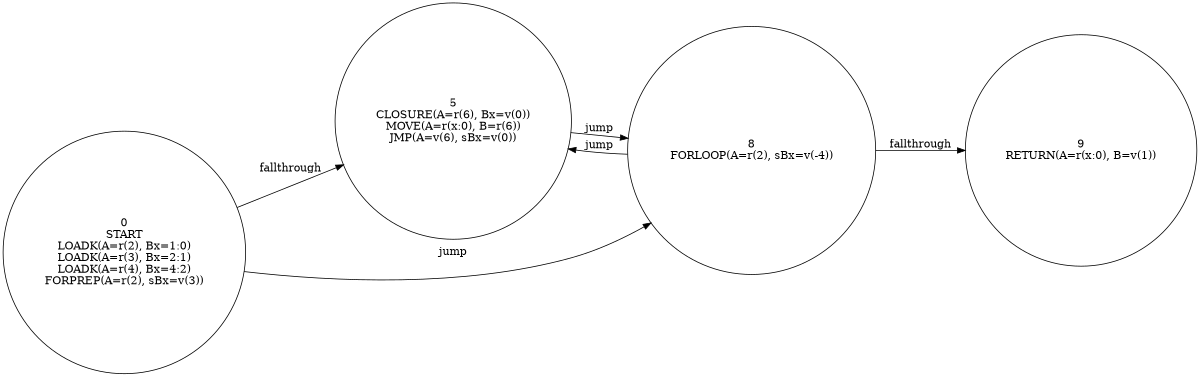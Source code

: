 digraph {
  rankdir=LR;
  size="8,5"
  node[shape=circle,label=""];
  0 [label="0
START
LOADK(A=r(2), Bx=1:0)
LOADK(A=r(3), Bx=2:1)
LOADK(A=r(4), Bx=4:2)
FORPREP(A=r(2), sBx=v(3))"];
  5 [label="5
CLOSURE(A=r(6), Bx=v(0))
MOVE(A=r(x:0), B=r(6))
JMP(A=v(6), sBx=v(0))"];
  8 [label="8
FORLOOP(A=r(2), sBx=v(-4))"];
  9 [label="9
RETURN(A=r(x:0), B=v(1))"];
  0 -> 5[label="fallthrough"];
  0 -> 8[label="jump"];
  5 -> 8[label="jump"];
  8 -> 5[label="jump"];
  8 -> 9[label="fallthrough"];
}